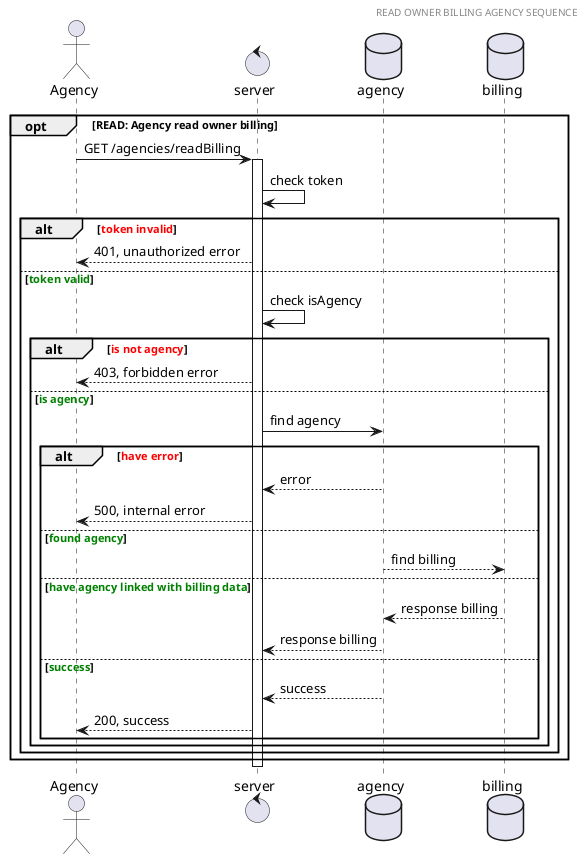 @startuml read owner billing agency sequence

header READ OWNER BILLING AGENCY SEQUENCE
actor Agency 
control server
database agency
database billing

opt READ: Agency read owner billing
  Agency -> server: GET /agencies/readBilling
  activate server
  server -> server: check token
  alt <font color=red>token invalid</font>
    server --> Agency: 401, unauthorized error
  else <font color=green>token valid</font>
    server -> server: check isAgency
    alt <font color=red>is not agency</font>
      server --> Agency: 403, forbidden error
    else <font color=green>is agency</font>
      server -> agency: find agency
      alt <font color=red>have error</font>
        agency --> server: error
        server --> Agency: 500, internal error
      else <font color=green>found agency</font>
        agency --> billing: find billing
      else <font color=green>have agency linked with billing data</font>
          billing --> agency: response billing
          agency --> server: response billing
      else <font color=green>success</font>
          agency --> server: success
          server --> Agency: 200, success
        end
      end
    end
  end
    deactivate server


@enduml